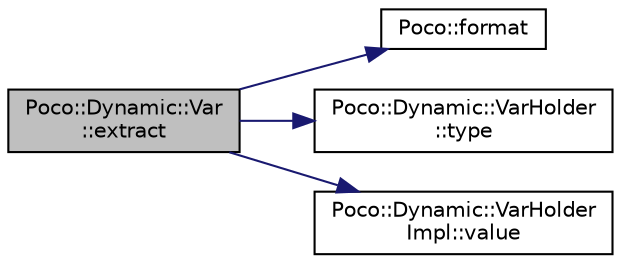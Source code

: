digraph "Poco::Dynamic::Var::extract"
{
 // LATEX_PDF_SIZE
  edge [fontname="Helvetica",fontsize="10",labelfontname="Helvetica",labelfontsize="10"];
  node [fontname="Helvetica",fontsize="10",shape=record];
  rankdir="LR";
  Node1 [label="Poco::Dynamic::Var\l::extract",height=0.2,width=0.4,color="black", fillcolor="grey75", style="filled", fontcolor="black",tooltip=" "];
  Node1 -> Node2 [color="midnightblue",fontsize="10",style="solid",fontname="Helvetica"];
  Node2 [label="Poco::format",height=0.2,width=0.4,color="black", fillcolor="white", style="filled",URL="$namespacePoco.html#acde2b5aff4f0d67961e2eeb394542bb0",tooltip=" "];
  Node1 -> Node3 [color="midnightblue",fontsize="10",style="solid",fontname="Helvetica"];
  Node3 [label="Poco::Dynamic::VarHolder\l::type",height=0.2,width=0.4,color="black", fillcolor="white", style="filled",URL="$classPoco_1_1Dynamic_1_1VarHolder.html#a268bd432f87c533850c03422427b484b",tooltip=" "];
  Node1 -> Node4 [color="midnightblue",fontsize="10",style="solid",fontname="Helvetica"];
  Node4 [label="Poco::Dynamic::VarHolder\lImpl::value",height=0.2,width=0.4,color="black", fillcolor="white", style="filled",URL="$classPoco_1_1Dynamic_1_1VarHolderImpl.html#a3f596e36bd24c8a8f784a710a5be00ff",tooltip=" "];
}
